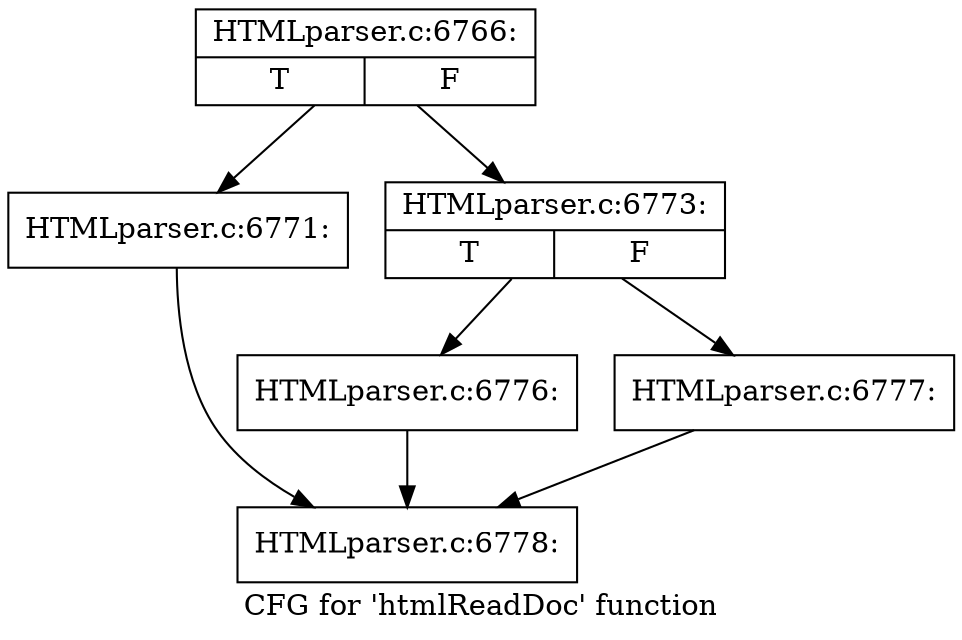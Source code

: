 digraph "CFG for 'htmlReadDoc' function" {
	label="CFG for 'htmlReadDoc' function";

	Node0x3d922f0 [shape=record,label="{HTMLparser.c:6766:|{<s0>T|<s1>F}}"];
	Node0x3d922f0 -> Node0x3d93630;
	Node0x3d922f0 -> Node0x3d93680;
	Node0x3d93630 [shape=record,label="{HTMLparser.c:6771:}"];
	Node0x3d93630 -> Node0x3d925d0;
	Node0x3d93680 [shape=record,label="{HTMLparser.c:6773:|{<s0>T|<s1>F}}"];
	Node0x3d93680 -> Node0x3d93df0;
	Node0x3d93680 -> Node0x3d93e40;
	Node0x3d93df0 [shape=record,label="{HTMLparser.c:6776:}"];
	Node0x3d93df0 -> Node0x3d925d0;
	Node0x3d93e40 [shape=record,label="{HTMLparser.c:6777:}"];
	Node0x3d93e40 -> Node0x3d925d0;
	Node0x3d925d0 [shape=record,label="{HTMLparser.c:6778:}"];
}
